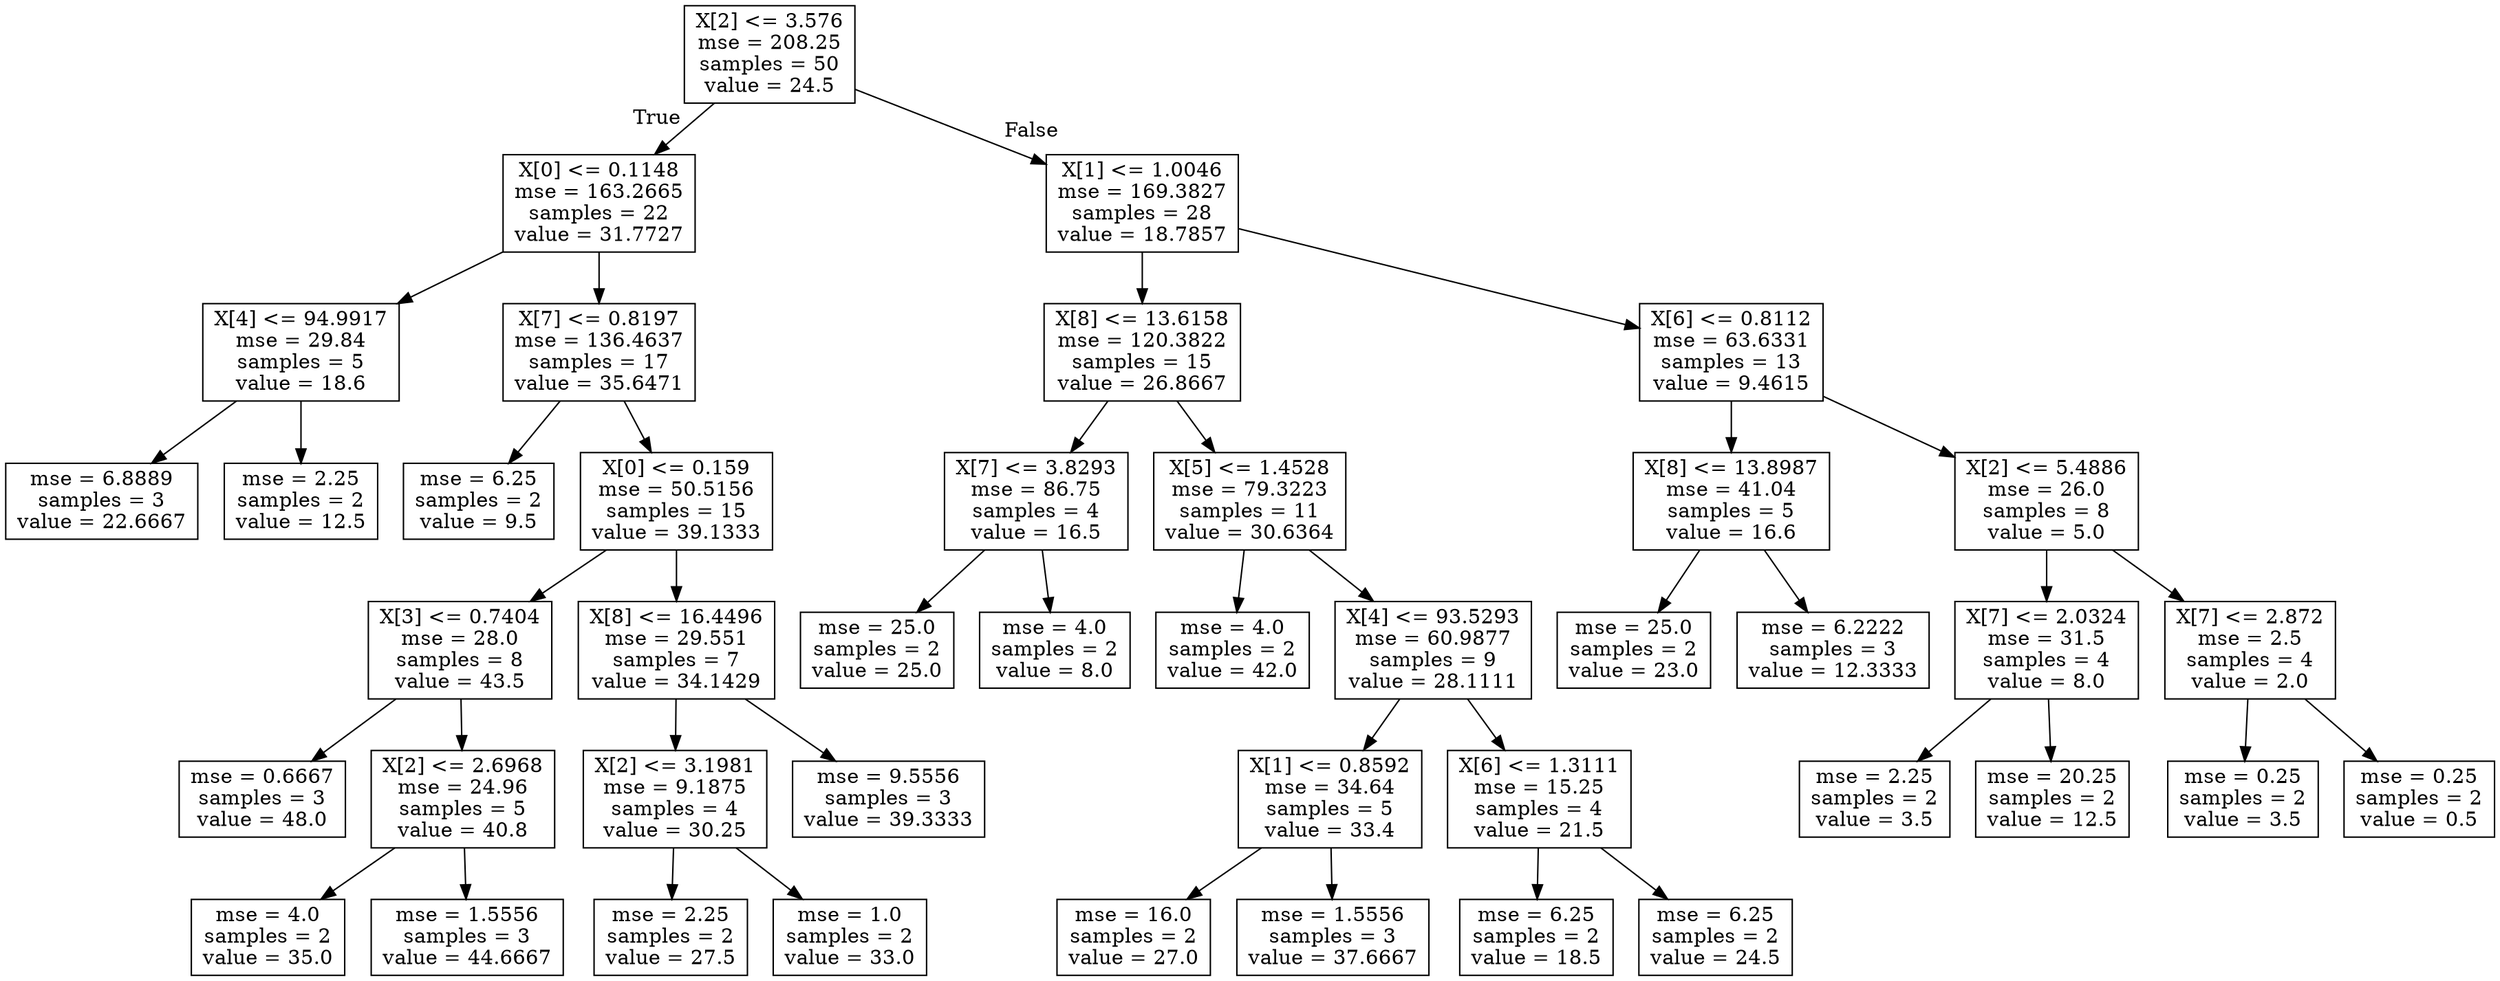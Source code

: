 digraph Tree {
node [shape=box] ;
0 [label="X[2] <= 3.576\nmse = 208.25\nsamples = 50\nvalue = 24.5"] ;
1 [label="X[0] <= 0.1148\nmse = 163.2665\nsamples = 22\nvalue = 31.7727"] ;
0 -> 1 [labeldistance=2.5, labelangle=45, headlabel="True"] ;
2 [label="X[4] <= 94.9917\nmse = 29.84\nsamples = 5\nvalue = 18.6"] ;
1 -> 2 ;
3 [label="mse = 6.8889\nsamples = 3\nvalue = 22.6667"] ;
2 -> 3 ;
4 [label="mse = 2.25\nsamples = 2\nvalue = 12.5"] ;
2 -> 4 ;
5 [label="X[7] <= 0.8197\nmse = 136.4637\nsamples = 17\nvalue = 35.6471"] ;
1 -> 5 ;
6 [label="mse = 6.25\nsamples = 2\nvalue = 9.5"] ;
5 -> 6 ;
7 [label="X[0] <= 0.159\nmse = 50.5156\nsamples = 15\nvalue = 39.1333"] ;
5 -> 7 ;
8 [label="X[3] <= 0.7404\nmse = 28.0\nsamples = 8\nvalue = 43.5"] ;
7 -> 8 ;
9 [label="mse = 0.6667\nsamples = 3\nvalue = 48.0"] ;
8 -> 9 ;
10 [label="X[2] <= 2.6968\nmse = 24.96\nsamples = 5\nvalue = 40.8"] ;
8 -> 10 ;
11 [label="mse = 4.0\nsamples = 2\nvalue = 35.0"] ;
10 -> 11 ;
12 [label="mse = 1.5556\nsamples = 3\nvalue = 44.6667"] ;
10 -> 12 ;
13 [label="X[8] <= 16.4496\nmse = 29.551\nsamples = 7\nvalue = 34.1429"] ;
7 -> 13 ;
14 [label="X[2] <= 3.1981\nmse = 9.1875\nsamples = 4\nvalue = 30.25"] ;
13 -> 14 ;
15 [label="mse = 2.25\nsamples = 2\nvalue = 27.5"] ;
14 -> 15 ;
16 [label="mse = 1.0\nsamples = 2\nvalue = 33.0"] ;
14 -> 16 ;
17 [label="mse = 9.5556\nsamples = 3\nvalue = 39.3333"] ;
13 -> 17 ;
18 [label="X[1] <= 1.0046\nmse = 169.3827\nsamples = 28\nvalue = 18.7857"] ;
0 -> 18 [labeldistance=2.5, labelangle=-45, headlabel="False"] ;
19 [label="X[8] <= 13.6158\nmse = 120.3822\nsamples = 15\nvalue = 26.8667"] ;
18 -> 19 ;
20 [label="X[7] <= 3.8293\nmse = 86.75\nsamples = 4\nvalue = 16.5"] ;
19 -> 20 ;
21 [label="mse = 25.0\nsamples = 2\nvalue = 25.0"] ;
20 -> 21 ;
22 [label="mse = 4.0\nsamples = 2\nvalue = 8.0"] ;
20 -> 22 ;
23 [label="X[5] <= 1.4528\nmse = 79.3223\nsamples = 11\nvalue = 30.6364"] ;
19 -> 23 ;
24 [label="mse = 4.0\nsamples = 2\nvalue = 42.0"] ;
23 -> 24 ;
25 [label="X[4] <= 93.5293\nmse = 60.9877\nsamples = 9\nvalue = 28.1111"] ;
23 -> 25 ;
26 [label="X[1] <= 0.8592\nmse = 34.64\nsamples = 5\nvalue = 33.4"] ;
25 -> 26 ;
27 [label="mse = 16.0\nsamples = 2\nvalue = 27.0"] ;
26 -> 27 ;
28 [label="mse = 1.5556\nsamples = 3\nvalue = 37.6667"] ;
26 -> 28 ;
29 [label="X[6] <= 1.3111\nmse = 15.25\nsamples = 4\nvalue = 21.5"] ;
25 -> 29 ;
30 [label="mse = 6.25\nsamples = 2\nvalue = 18.5"] ;
29 -> 30 ;
31 [label="mse = 6.25\nsamples = 2\nvalue = 24.5"] ;
29 -> 31 ;
32 [label="X[6] <= 0.8112\nmse = 63.6331\nsamples = 13\nvalue = 9.4615"] ;
18 -> 32 ;
33 [label="X[8] <= 13.8987\nmse = 41.04\nsamples = 5\nvalue = 16.6"] ;
32 -> 33 ;
34 [label="mse = 25.0\nsamples = 2\nvalue = 23.0"] ;
33 -> 34 ;
35 [label="mse = 6.2222\nsamples = 3\nvalue = 12.3333"] ;
33 -> 35 ;
36 [label="X[2] <= 5.4886\nmse = 26.0\nsamples = 8\nvalue = 5.0"] ;
32 -> 36 ;
37 [label="X[7] <= 2.0324\nmse = 31.5\nsamples = 4\nvalue = 8.0"] ;
36 -> 37 ;
38 [label="mse = 2.25\nsamples = 2\nvalue = 3.5"] ;
37 -> 38 ;
39 [label="mse = 20.25\nsamples = 2\nvalue = 12.5"] ;
37 -> 39 ;
40 [label="X[7] <= 2.872\nmse = 2.5\nsamples = 4\nvalue = 2.0"] ;
36 -> 40 ;
41 [label="mse = 0.25\nsamples = 2\nvalue = 3.5"] ;
40 -> 41 ;
42 [label="mse = 0.25\nsamples = 2\nvalue = 0.5"] ;
40 -> 42 ;
}